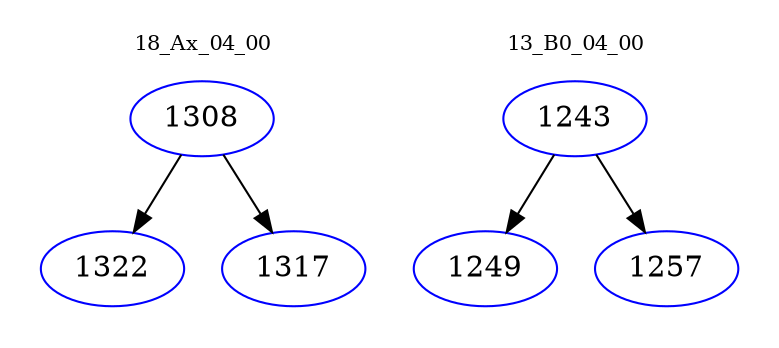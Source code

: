 digraph{
subgraph cluster_0 {
color = white
label = "18_Ax_04_00";
fontsize=10;
T0_1308 [label="1308", color="blue"]
T0_1308 -> T0_1322 [color="black"]
T0_1322 [label="1322", color="blue"]
T0_1308 -> T0_1317 [color="black"]
T0_1317 [label="1317", color="blue"]
}
subgraph cluster_1 {
color = white
label = "13_B0_04_00";
fontsize=10;
T1_1243 [label="1243", color="blue"]
T1_1243 -> T1_1249 [color="black"]
T1_1249 [label="1249", color="blue"]
T1_1243 -> T1_1257 [color="black"]
T1_1257 [label="1257", color="blue"]
}
}
